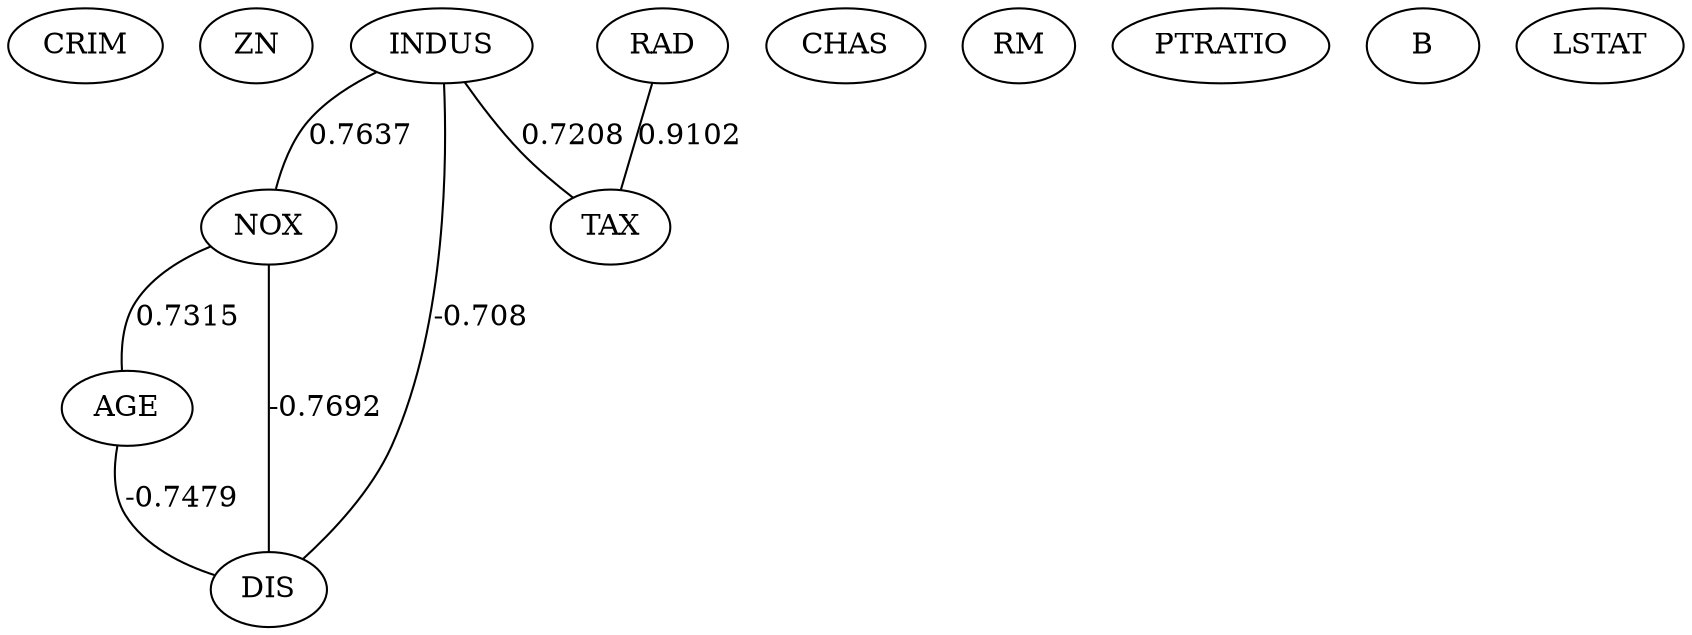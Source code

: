 graph {
	CRIM [label=CRIM]
	ZN [label=ZN]
	INDUS [label=INDUS]
	CHAS [label=CHAS]
	NOX [label=NOX]
	RM [label=RM]
	AGE [label=AGE]
	DIS [label=DIS]
	RAD [label=RAD]
	TAX [label=TAX]
	PTRATIO [label=PTRATIO]
	B [label=B]
	LSTAT [label=LSTAT]
	INDUS -- NOX [label=0.7637]
	INDUS -- DIS [label=-0.708]
	INDUS -- TAX [label=0.7208]
	NOX -- AGE [label=0.7315]
	NOX -- DIS [label=-0.7692]
	AGE -- DIS [label=-0.7479]
	RAD -- TAX [label=0.9102]
}
